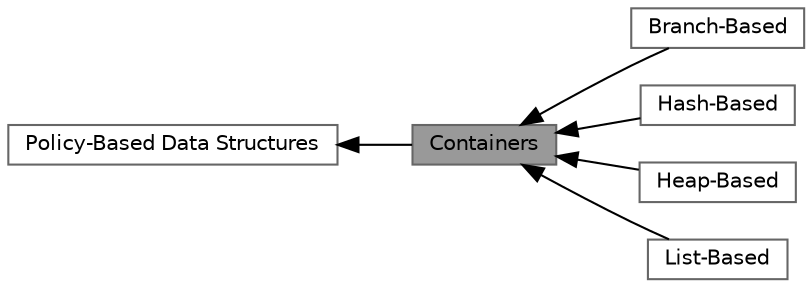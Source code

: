 digraph "Containers"
{
 // LATEX_PDF_SIZE
  bgcolor="transparent";
  edge [fontname=Helvetica,fontsize=10,labelfontname=Helvetica,labelfontsize=10];
  node [fontname=Helvetica,fontsize=10,shape=box,height=0.2,width=0.4];
  rankdir=LR;
  Node4 [id="Node000004",label="Branch-Based",height=0.2,width=0.4,color="grey40", fillcolor="white", style="filled",URL="$group__branch-based.html",tooltip=" "];
  Node1 [id="Node000001",label="Containers",height=0.2,width=0.4,color="gray40", fillcolor="grey60", style="filled", fontcolor="black",tooltip=" "];
  Node3 [id="Node000003",label="Hash-Based",height=0.2,width=0.4,color="grey40", fillcolor="white", style="filled",URL="$group__hash-based.html",tooltip=" "];
  Node6 [id="Node000006",label="Heap-Based",height=0.2,width=0.4,color="grey40", fillcolor="white", style="filled",URL="$group__heap-based.html",tooltip=" "];
  Node5 [id="Node000005",label="List-Based",height=0.2,width=0.4,color="grey40", fillcolor="white", style="filled",URL="$group__list-based.html",tooltip=" "];
  Node2 [id="Node000002",label="Policy-Based Data Structures",height=0.2,width=0.4,color="grey40", fillcolor="white", style="filled",URL="$group__pbds.html",tooltip=" "];
  Node2->Node1 [shape=plaintext, dir="back", style="solid"];
  Node1->Node3 [shape=plaintext, dir="back", style="solid"];
  Node1->Node4 [shape=plaintext, dir="back", style="solid"];
  Node1->Node5 [shape=plaintext, dir="back", style="solid"];
  Node1->Node6 [shape=plaintext, dir="back", style="solid"];
}
